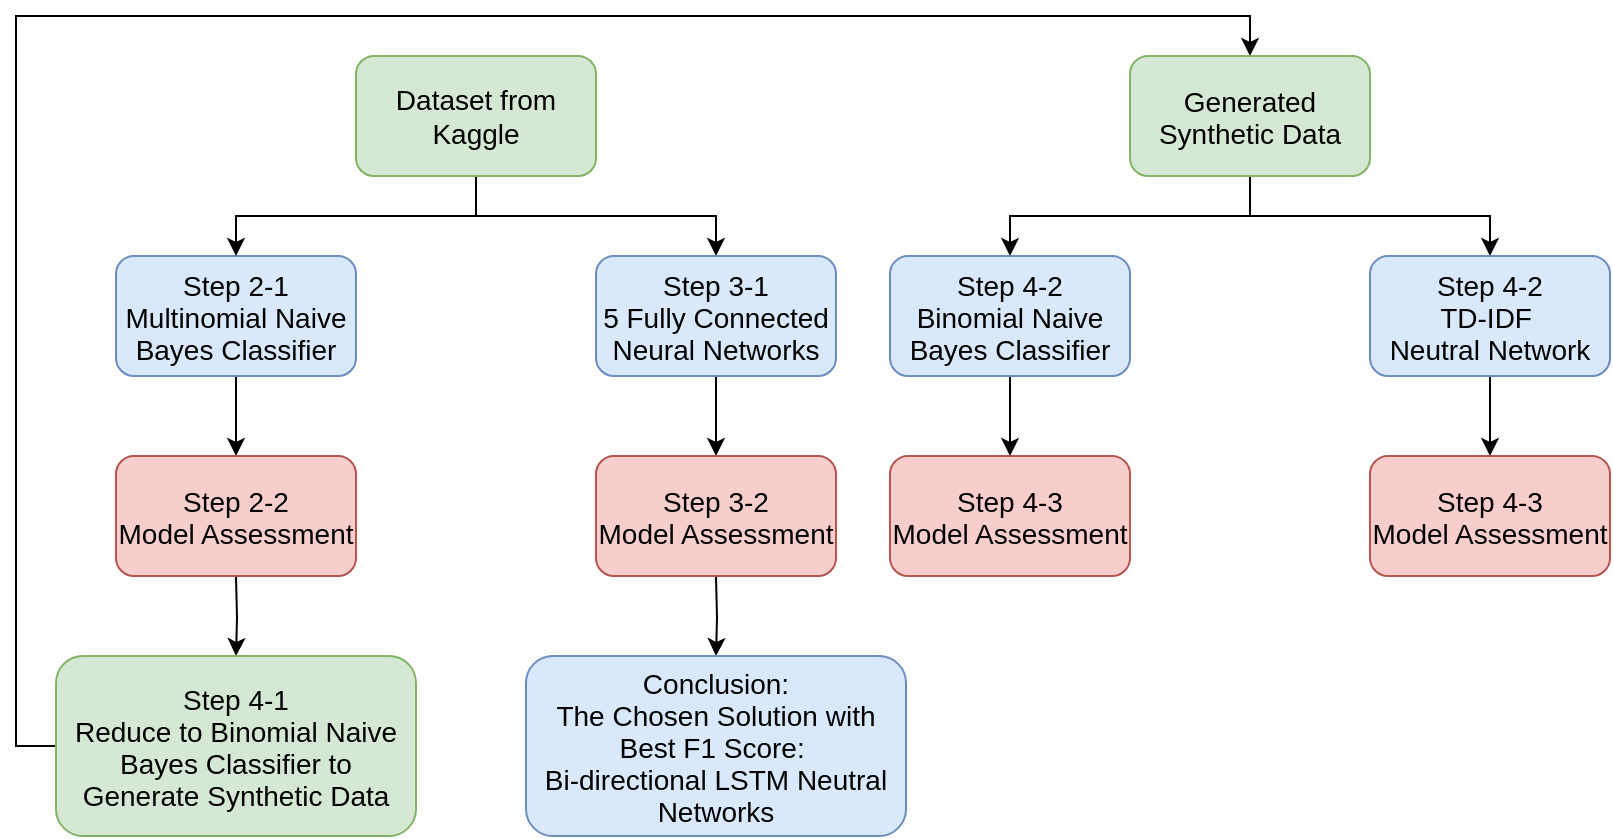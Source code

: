 <mxfile version="16.5.2" type="device"><diagram id="VqzTfeL4Uglv9Okwwmwq" name="Page-1"><mxGraphModel dx="1773" dy="564" grid="1" gridSize="10" guides="1" tooltips="1" connect="1" arrows="1" fold="1" page="1" pageScale="1" pageWidth="827" pageHeight="1169" math="0" shadow="0"><root><mxCell id="0"/><mxCell id="1" parent="0"/><mxCell id="WxQexGsAueQJoj_L0cjn-20" style="edgeStyle=orthogonalEdgeStyle;rounded=0;orthogonalLoop=1;jettySize=auto;html=1;exitX=0.5;exitY=1;exitDx=0;exitDy=0;fontSize=14;" parent="1" source="WxQexGsAueQJoj_L0cjn-3" edge="1"><mxGeometry relative="1" as="geometry"><mxPoint x="110" y="280" as="targetPoint"/></mxGeometry></mxCell><mxCell id="WxQexGsAueQJoj_L0cjn-3" value="&lt;p style=&quot;margin: 0px ; font-stretch: normal ; font-size: 14px ; line-height: normal&quot;&gt;Step 2-1&lt;/p&gt;&lt;p style=&quot;margin: 0px ; font-stretch: normal ; font-size: 14px ; line-height: normal&quot;&gt;Multinomial Naive Bayes Classifier&lt;br style=&quot;font-size: 14px&quot;&gt;&lt;/p&gt;" style="rounded=1;whiteSpace=wrap;html=1;fontSize=14;fillColor=#dae8fc;strokeColor=#6c8ebf;" parent="1" vertex="1"><mxGeometry x="50" y="180" width="120" height="60" as="geometry"/></mxCell><mxCell id="WxQexGsAueQJoj_L0cjn-15" style="edgeStyle=orthogonalEdgeStyle;rounded=0;orthogonalLoop=1;jettySize=auto;html=1;exitX=0.5;exitY=1;exitDx=0;exitDy=0;entryX=0.5;entryY=0;entryDx=0;entryDy=0;fontSize=14;" parent="1" source="WxQexGsAueQJoj_L0cjn-4" target="WxQexGsAueQJoj_L0cjn-3" edge="1"><mxGeometry relative="1" as="geometry"/></mxCell><mxCell id="WxQexGsAueQJoj_L0cjn-30" style="edgeStyle=orthogonalEdgeStyle;rounded=0;orthogonalLoop=1;jettySize=auto;html=1;exitX=0.5;exitY=1;exitDx=0;exitDy=0;fontSize=14;" parent="1" source="WxQexGsAueQJoj_L0cjn-4" target="WxQexGsAueQJoj_L0cjn-5" edge="1"><mxGeometry relative="1" as="geometry"/></mxCell><mxCell id="WxQexGsAueQJoj_L0cjn-4" value="Dataset from Kaggle" style="rounded=1;whiteSpace=wrap;html=1;fontSize=14;fillColor=#d5e8d4;strokeColor=#82b366;" parent="1" vertex="1"><mxGeometry x="170" y="80" width="120" height="60" as="geometry"/></mxCell><mxCell id="WxQexGsAueQJoj_L0cjn-29" style="edgeStyle=orthogonalEdgeStyle;rounded=0;orthogonalLoop=1;jettySize=auto;html=1;exitX=0.5;exitY=1;exitDx=0;exitDy=0;entryX=0.5;entryY=0;entryDx=0;entryDy=0;fontSize=14;" parent="1" source="WxQexGsAueQJoj_L0cjn-5" edge="1"><mxGeometry relative="1" as="geometry"><mxPoint x="350" y="280" as="targetPoint"/></mxGeometry></mxCell><mxCell id="WxQexGsAueQJoj_L0cjn-5" value="&lt;p style=&quot;margin: 0px ; font-stretch: normal ; font-size: 14px ; line-height: normal&quot;&gt;Step 3-1&lt;/p&gt;&lt;p style=&quot;margin: 0px ; font-stretch: normal ; font-size: 14px ; line-height: normal&quot;&gt;5 Fully Connected Neural Networks&lt;/p&gt;" style="rounded=1;whiteSpace=wrap;html=1;fontSize=14;fillColor=#dae8fc;strokeColor=#6c8ebf;" parent="1" vertex="1"><mxGeometry x="290" y="180" width="120" height="60" as="geometry"/></mxCell><mxCell id="WxQexGsAueQJoj_L0cjn-24" style="edgeStyle=orthogonalEdgeStyle;rounded=0;orthogonalLoop=1;jettySize=auto;html=1;exitX=0.5;exitY=1;exitDx=0;exitDy=0;entryX=0.5;entryY=0;entryDx=0;entryDy=0;fontSize=14;" parent="1" target="WxQexGsAueQJoj_L0cjn-23" edge="1"><mxGeometry relative="1" as="geometry"><mxPoint x="110" y="340" as="sourcePoint"/></mxGeometry></mxCell><mxCell id="WxQexGsAueQJoj_L0cjn-32" style="edgeStyle=orthogonalEdgeStyle;rounded=0;orthogonalLoop=1;jettySize=auto;html=1;exitX=0.5;exitY=1;exitDx=0;exitDy=0;entryX=0.5;entryY=0;entryDx=0;entryDy=0;fontSize=14;" parent="1" target="WxQexGsAueQJoj_L0cjn-31" edge="1"><mxGeometry relative="1" as="geometry"><mxPoint x="350" y="340" as="sourcePoint"/></mxGeometry></mxCell><mxCell id="WxQexGsAueQJoj_L0cjn-27" style="edgeStyle=orthogonalEdgeStyle;rounded=0;orthogonalLoop=1;jettySize=auto;html=1;exitX=0;exitY=0.5;exitDx=0;exitDy=0;entryX=0.5;entryY=0;entryDx=0;entryDy=0;fontSize=14;" parent="1" source="WxQexGsAueQJoj_L0cjn-23" target="WxQexGsAueQJoj_L0cjn-25" edge="1"><mxGeometry relative="1" as="geometry"/></mxCell><mxCell id="WxQexGsAueQJoj_L0cjn-23" value="&lt;p style=&quot;margin: 0px ; font-stretch: normal ; font-size: 14px ; line-height: normal&quot;&gt;Step 4-1&lt;/p&gt;&lt;p style=&quot;margin: 0px ; font-stretch: normal ; font-size: 14px ; line-height: normal&quot;&gt;Reduce to Binomial Naive Bayes Classifier to Generate Synthetic Data&lt;/p&gt;" style="rounded=1;whiteSpace=wrap;html=1;fontSize=14;fillColor=#d5e8d4;strokeColor=#82b366;" parent="1" vertex="1"><mxGeometry x="20" y="380" width="180" height="90" as="geometry"/></mxCell><mxCell id="WxQexGsAueQJoj_L0cjn-43" style="edgeStyle=orthogonalEdgeStyle;rounded=0;orthogonalLoop=1;jettySize=auto;html=1;exitX=0.5;exitY=1;exitDx=0;exitDy=0;fontSize=14;" parent="1" source="WxQexGsAueQJoj_L0cjn-25" target="WxQexGsAueQJoj_L0cjn-34" edge="1"><mxGeometry relative="1" as="geometry"/></mxCell><mxCell id="WxQexGsAueQJoj_L0cjn-45" style="edgeStyle=orthogonalEdgeStyle;rounded=0;orthogonalLoop=1;jettySize=auto;html=1;exitX=0.5;exitY=1;exitDx=0;exitDy=0;fontSize=14;" parent="1" source="WxQexGsAueQJoj_L0cjn-25" target="WxQexGsAueQJoj_L0cjn-36" edge="1"><mxGeometry relative="1" as="geometry"/></mxCell><mxCell id="WxQexGsAueQJoj_L0cjn-25" value="&lt;p style=&quot;margin: 0px ; font-stretch: normal ; font-size: 14px ; line-height: normal&quot;&gt;Generated Synthetic Data&lt;/p&gt;" style="rounded=1;whiteSpace=wrap;html=1;fontSize=14;fillColor=#d5e8d4;strokeColor=#82b366;" parent="1" vertex="1"><mxGeometry x="557" y="80" width="120" height="60" as="geometry"/></mxCell><mxCell id="WxQexGsAueQJoj_L0cjn-31" value="&lt;p style=&quot;margin: 0px ; font-stretch: normal ; font-size: 14px ; line-height: normal&quot;&gt;Conclusion:&lt;/p&gt;&lt;p style=&quot;margin: 0px ; font-stretch: normal ; font-size: 14px ; line-height: normal&quot;&gt;The Chosen Solution with Best F1 Score:&amp;nbsp;&lt;/p&gt;&lt;p style=&quot;margin: 0px ; font-stretch: normal ; font-size: 14px ; line-height: normal&quot;&gt;Bi-directional LSTM Neutral Networks&lt;/p&gt;" style="rounded=1;whiteSpace=wrap;html=1;fontSize=14;fillColor=#dae8fc;strokeColor=#6c8ebf;" parent="1" vertex="1"><mxGeometry x="255" y="380" width="190" height="90" as="geometry"/></mxCell><mxCell id="WxQexGsAueQJoj_L0cjn-33" style="edgeStyle=orthogonalEdgeStyle;rounded=0;orthogonalLoop=1;jettySize=auto;html=1;exitX=0.5;exitY=1;exitDx=0;exitDy=0;fontSize=14;" parent="1" source="WxQexGsAueQJoj_L0cjn-34" edge="1"><mxGeometry relative="1" as="geometry"><mxPoint x="497" y="280" as="targetPoint"/></mxGeometry></mxCell><mxCell id="WxQexGsAueQJoj_L0cjn-34" value="&lt;p style=&quot;margin: 0px ; font-stretch: normal ; font-size: 14px ; line-height: normal&quot;&gt;Step 4-2&lt;/p&gt;&lt;p style=&quot;margin: 0px ; font-stretch: normal ; font-size: 14px ; line-height: normal&quot;&gt;Binomial Naive Bayes Classifier&lt;br style=&quot;font-size: 14px&quot;&gt;&lt;/p&gt;" style="rounded=1;whiteSpace=wrap;html=1;fontSize=14;fillColor=#dae8fc;strokeColor=#6c8ebf;" parent="1" vertex="1"><mxGeometry x="437" y="180" width="120" height="60" as="geometry"/></mxCell><mxCell id="WxQexGsAueQJoj_L0cjn-35" style="edgeStyle=orthogonalEdgeStyle;rounded=0;orthogonalLoop=1;jettySize=auto;html=1;exitX=0.5;exitY=1;exitDx=0;exitDy=0;entryX=0.5;entryY=0;entryDx=0;entryDy=0;fontSize=14;" parent="1" source="WxQexGsAueQJoj_L0cjn-36" edge="1"><mxGeometry relative="1" as="geometry"><mxPoint x="737" y="280" as="targetPoint"/></mxGeometry></mxCell><mxCell id="WxQexGsAueQJoj_L0cjn-36" value="&lt;p style=&quot;margin: 0px ; font-stretch: normal ; font-size: 14px ; line-height: normal&quot;&gt;Step 4-2&lt;/p&gt;&lt;p style=&quot;margin: 0px ; font-stretch: normal ; font-size: 14px ; line-height: normal&quot;&gt;TD-IDF&amp;nbsp;&lt;/p&gt;&lt;p style=&quot;margin: 0px ; font-stretch: normal ; font-size: 14px ; line-height: normal&quot;&gt;Neutral Network&lt;/p&gt;" style="rounded=1;whiteSpace=wrap;html=1;fontSize=14;fillColor=#dae8fc;strokeColor=#6c8ebf;" parent="1" vertex="1"><mxGeometry x="677" y="180" width="120" height="60" as="geometry"/></mxCell><mxCell id="WxQexGsAueQJoj_L0cjn-48" value="&lt;p style=&quot;margin: 0px ; font-stretch: normal ; font-size: 14px ; line-height: normal&quot;&gt;Step 2-2&lt;br&gt;&lt;/p&gt;&lt;p style=&quot;margin: 0px ; font-stretch: normal ; font-size: 14px ; line-height: normal&quot;&gt;Model Assessment&lt;br style=&quot;font-size: 14px&quot;&gt;&lt;/p&gt;" style="rounded=1;whiteSpace=wrap;html=1;fontSize=14;fillColor=#f8cecc;strokeColor=#b85450;" parent="1" vertex="1"><mxGeometry x="50" y="280" width="120" height="60" as="geometry"/></mxCell><mxCell id="kpMin6A8q1XgGVoBCsFI-4" value="&lt;p style=&quot;margin: 0px ; font-stretch: normal ; font-size: 14px ; line-height: normal&quot;&gt;Step 3-2&lt;br&gt;&lt;/p&gt;&lt;p style=&quot;margin: 0px ; font-stretch: normal ; font-size: 14px ; line-height: normal&quot;&gt;Model Assessment&lt;br style=&quot;font-size: 14px&quot;&gt;&lt;/p&gt;" style="rounded=1;whiteSpace=wrap;html=1;fontSize=14;fillColor=#f8cecc;strokeColor=#b85450;" vertex="1" parent="1"><mxGeometry x="290" y="280" width="120" height="60" as="geometry"/></mxCell><mxCell id="kpMin6A8q1XgGVoBCsFI-5" value="&lt;p style=&quot;margin: 0px ; font-stretch: normal ; font-size: 14px ; line-height: normal&quot;&gt;Step 4-3&lt;br&gt;&lt;/p&gt;&lt;p style=&quot;margin: 0px ; font-stretch: normal ; font-size: 14px ; line-height: normal&quot;&gt;Model Assessment&lt;br style=&quot;font-size: 14px&quot;&gt;&lt;/p&gt;" style="rounded=1;whiteSpace=wrap;html=1;fontSize=14;fillColor=#f8cecc;strokeColor=#b85450;" vertex="1" parent="1"><mxGeometry x="437" y="280" width="120" height="60" as="geometry"/></mxCell><mxCell id="kpMin6A8q1XgGVoBCsFI-6" value="&lt;p style=&quot;margin: 0px ; font-stretch: normal ; font-size: 14px ; line-height: normal&quot;&gt;Step 4-3&lt;br&gt;&lt;/p&gt;&lt;p style=&quot;margin: 0px ; font-stretch: normal ; font-size: 14px ; line-height: normal&quot;&gt;Model Assessment&lt;br style=&quot;font-size: 14px&quot;&gt;&lt;/p&gt;" style="rounded=1;whiteSpace=wrap;html=1;fontSize=14;fillColor=#f8cecc;strokeColor=#b85450;" vertex="1" parent="1"><mxGeometry x="677" y="280" width="120" height="60" as="geometry"/></mxCell></root></mxGraphModel></diagram></mxfile>